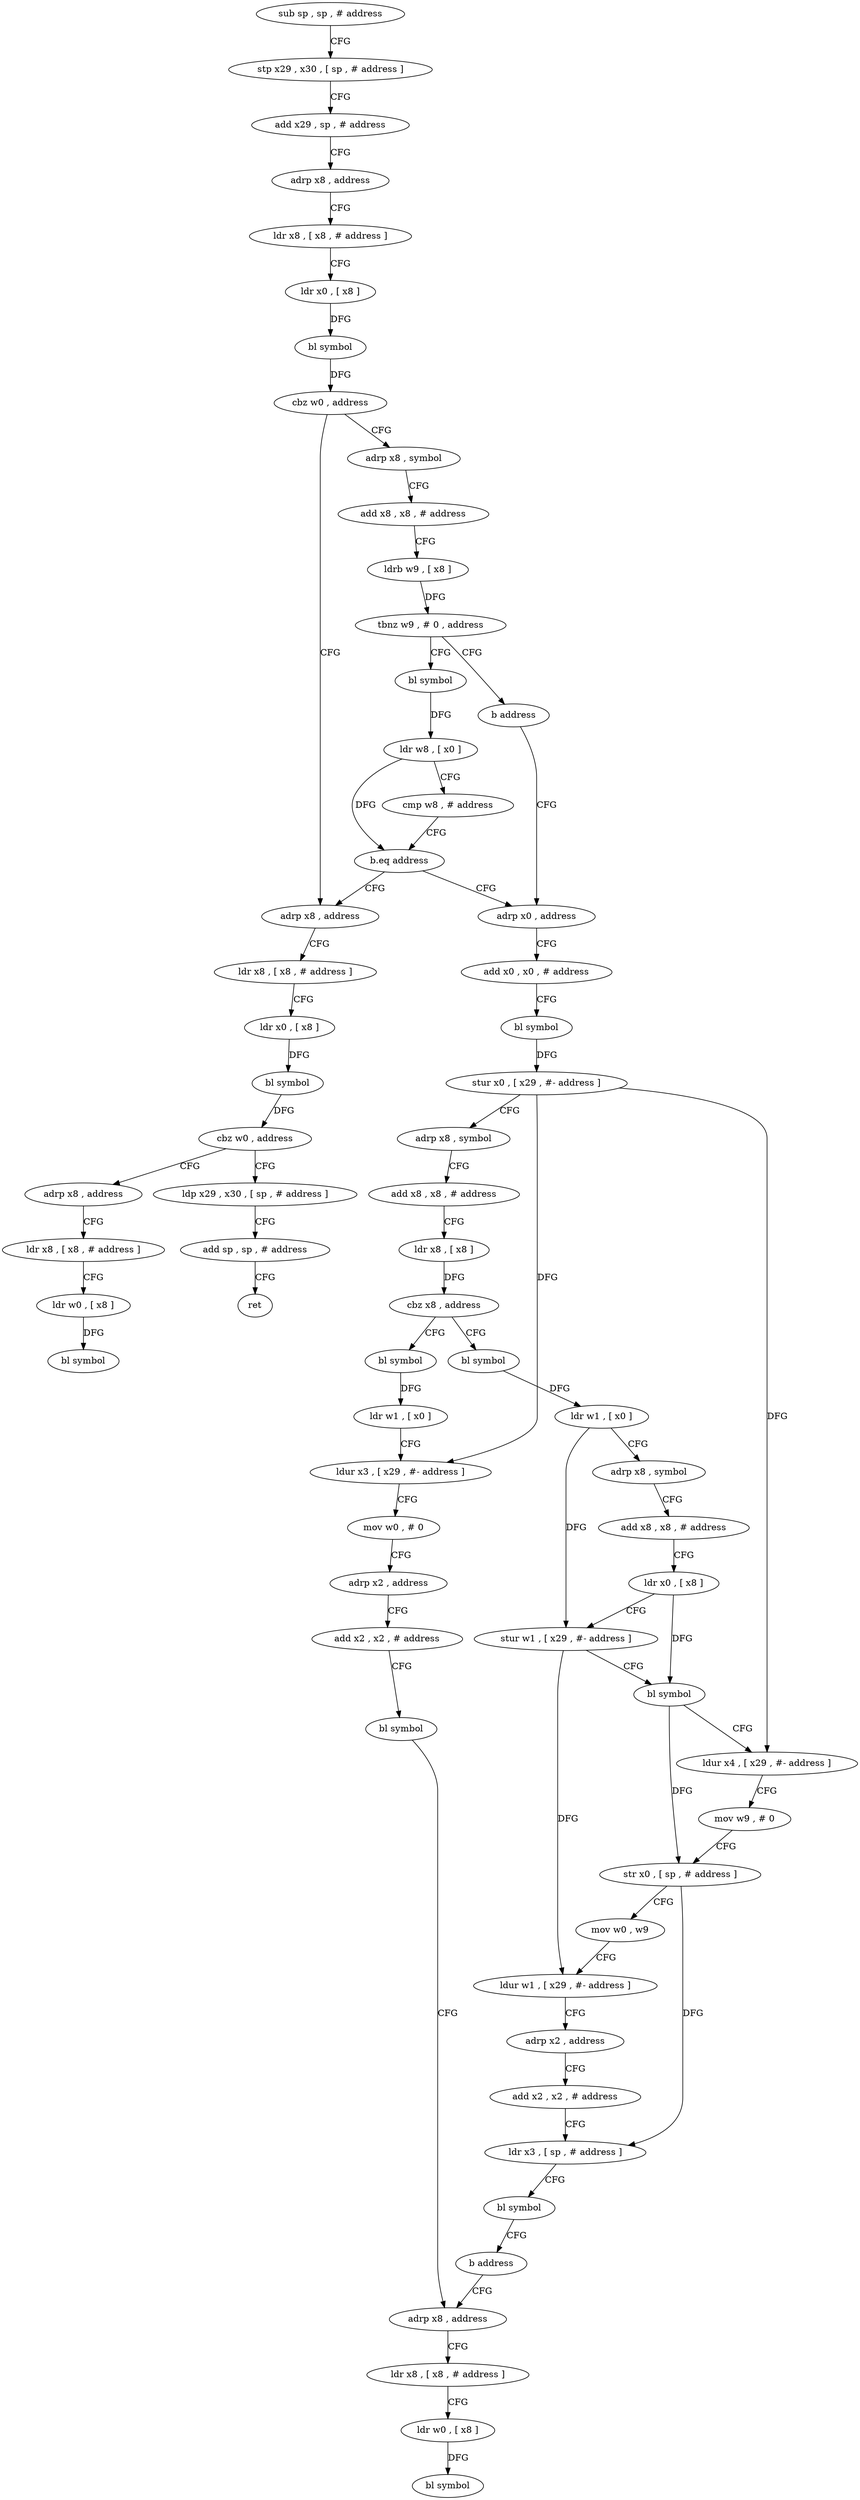 digraph "func" {
"4219644" [label = "sub sp , sp , # address" ]
"4219648" [label = "stp x29 , x30 , [ sp , # address ]" ]
"4219652" [label = "add x29 , sp , # address" ]
"4219656" [label = "adrp x8 , address" ]
"4219660" [label = "ldr x8 , [ x8 , # address ]" ]
"4219664" [label = "ldr x0 , [ x8 ]" ]
"4219668" [label = "bl symbol" ]
"4219672" [label = "cbz w0 , address" ]
"4219856" [label = "adrp x8 , address" ]
"4219676" [label = "adrp x8 , symbol" ]
"4219860" [label = "ldr x8 , [ x8 , # address ]" ]
"4219864" [label = "ldr x0 , [ x8 ]" ]
"4219868" [label = "bl symbol" ]
"4219872" [label = "cbz w0 , address" ]
"4219892" [label = "ldp x29 , x30 , [ sp , # address ]" ]
"4219876" [label = "adrp x8 , address" ]
"4219680" [label = "add x8 , x8 , # address" ]
"4219684" [label = "ldrb w9 , [ x8 ]" ]
"4219688" [label = "tbnz w9 , # 0 , address" ]
"4219696" [label = "bl symbol" ]
"4219692" [label = "b address" ]
"4219896" [label = "add sp , sp , # address" ]
"4219900" [label = "ret" ]
"4219880" [label = "ldr x8 , [ x8 , # address ]" ]
"4219884" [label = "ldr w0 , [ x8 ]" ]
"4219888" [label = "bl symbol" ]
"4219700" [label = "ldr w8 , [ x0 ]" ]
"4219704" [label = "cmp w8 , # address" ]
"4219708" [label = "b.eq address" ]
"4219712" [label = "adrp x0 , address" ]
"4219716" [label = "add x0 , x0 , # address" ]
"4219720" [label = "bl symbol" ]
"4219724" [label = "stur x0 , [ x29 , #- address ]" ]
"4219728" [label = "adrp x8 , symbol" ]
"4219732" [label = "add x8 , x8 , # address" ]
"4219736" [label = "ldr x8 , [ x8 ]" ]
"4219740" [label = "cbz x8 , address" ]
"4219812" [label = "bl symbol" ]
"4219744" [label = "bl symbol" ]
"4219816" [label = "ldr w1 , [ x0 ]" ]
"4219820" [label = "ldur x3 , [ x29 , #- address ]" ]
"4219824" [label = "mov w0 , # 0" ]
"4219828" [label = "adrp x2 , address" ]
"4219832" [label = "add x2 , x2 , # address" ]
"4219836" [label = "bl symbol" ]
"4219840" [label = "adrp x8 , address" ]
"4219748" [label = "ldr w1 , [ x0 ]" ]
"4219752" [label = "adrp x8 , symbol" ]
"4219756" [label = "add x8 , x8 , # address" ]
"4219760" [label = "ldr x0 , [ x8 ]" ]
"4219764" [label = "stur w1 , [ x29 , #- address ]" ]
"4219768" [label = "bl symbol" ]
"4219772" [label = "ldur x4 , [ x29 , #- address ]" ]
"4219776" [label = "mov w9 , # 0" ]
"4219780" [label = "str x0 , [ sp , # address ]" ]
"4219784" [label = "mov w0 , w9" ]
"4219788" [label = "ldur w1 , [ x29 , #- address ]" ]
"4219792" [label = "adrp x2 , address" ]
"4219796" [label = "add x2 , x2 , # address" ]
"4219800" [label = "ldr x3 , [ sp , # address ]" ]
"4219804" [label = "bl symbol" ]
"4219808" [label = "b address" ]
"4219844" [label = "ldr x8 , [ x8 , # address ]" ]
"4219848" [label = "ldr w0 , [ x8 ]" ]
"4219852" [label = "bl symbol" ]
"4219644" -> "4219648" [ label = "CFG" ]
"4219648" -> "4219652" [ label = "CFG" ]
"4219652" -> "4219656" [ label = "CFG" ]
"4219656" -> "4219660" [ label = "CFG" ]
"4219660" -> "4219664" [ label = "CFG" ]
"4219664" -> "4219668" [ label = "DFG" ]
"4219668" -> "4219672" [ label = "DFG" ]
"4219672" -> "4219856" [ label = "CFG" ]
"4219672" -> "4219676" [ label = "CFG" ]
"4219856" -> "4219860" [ label = "CFG" ]
"4219676" -> "4219680" [ label = "CFG" ]
"4219860" -> "4219864" [ label = "CFG" ]
"4219864" -> "4219868" [ label = "DFG" ]
"4219868" -> "4219872" [ label = "DFG" ]
"4219872" -> "4219892" [ label = "CFG" ]
"4219872" -> "4219876" [ label = "CFG" ]
"4219892" -> "4219896" [ label = "CFG" ]
"4219876" -> "4219880" [ label = "CFG" ]
"4219680" -> "4219684" [ label = "CFG" ]
"4219684" -> "4219688" [ label = "DFG" ]
"4219688" -> "4219696" [ label = "CFG" ]
"4219688" -> "4219692" [ label = "CFG" ]
"4219696" -> "4219700" [ label = "DFG" ]
"4219692" -> "4219712" [ label = "CFG" ]
"4219896" -> "4219900" [ label = "CFG" ]
"4219880" -> "4219884" [ label = "CFG" ]
"4219884" -> "4219888" [ label = "DFG" ]
"4219700" -> "4219704" [ label = "CFG" ]
"4219700" -> "4219708" [ label = "DFG" ]
"4219704" -> "4219708" [ label = "CFG" ]
"4219708" -> "4219856" [ label = "CFG" ]
"4219708" -> "4219712" [ label = "CFG" ]
"4219712" -> "4219716" [ label = "CFG" ]
"4219716" -> "4219720" [ label = "CFG" ]
"4219720" -> "4219724" [ label = "DFG" ]
"4219724" -> "4219728" [ label = "CFG" ]
"4219724" -> "4219820" [ label = "DFG" ]
"4219724" -> "4219772" [ label = "DFG" ]
"4219728" -> "4219732" [ label = "CFG" ]
"4219732" -> "4219736" [ label = "CFG" ]
"4219736" -> "4219740" [ label = "DFG" ]
"4219740" -> "4219812" [ label = "CFG" ]
"4219740" -> "4219744" [ label = "CFG" ]
"4219812" -> "4219816" [ label = "DFG" ]
"4219744" -> "4219748" [ label = "DFG" ]
"4219816" -> "4219820" [ label = "CFG" ]
"4219820" -> "4219824" [ label = "CFG" ]
"4219824" -> "4219828" [ label = "CFG" ]
"4219828" -> "4219832" [ label = "CFG" ]
"4219832" -> "4219836" [ label = "CFG" ]
"4219836" -> "4219840" [ label = "CFG" ]
"4219840" -> "4219844" [ label = "CFG" ]
"4219748" -> "4219752" [ label = "CFG" ]
"4219748" -> "4219764" [ label = "DFG" ]
"4219752" -> "4219756" [ label = "CFG" ]
"4219756" -> "4219760" [ label = "CFG" ]
"4219760" -> "4219764" [ label = "CFG" ]
"4219760" -> "4219768" [ label = "DFG" ]
"4219764" -> "4219768" [ label = "CFG" ]
"4219764" -> "4219788" [ label = "DFG" ]
"4219768" -> "4219772" [ label = "CFG" ]
"4219768" -> "4219780" [ label = "DFG" ]
"4219772" -> "4219776" [ label = "CFG" ]
"4219776" -> "4219780" [ label = "CFG" ]
"4219780" -> "4219784" [ label = "CFG" ]
"4219780" -> "4219800" [ label = "DFG" ]
"4219784" -> "4219788" [ label = "CFG" ]
"4219788" -> "4219792" [ label = "CFG" ]
"4219792" -> "4219796" [ label = "CFG" ]
"4219796" -> "4219800" [ label = "CFG" ]
"4219800" -> "4219804" [ label = "CFG" ]
"4219804" -> "4219808" [ label = "CFG" ]
"4219808" -> "4219840" [ label = "CFG" ]
"4219844" -> "4219848" [ label = "CFG" ]
"4219848" -> "4219852" [ label = "DFG" ]
}
